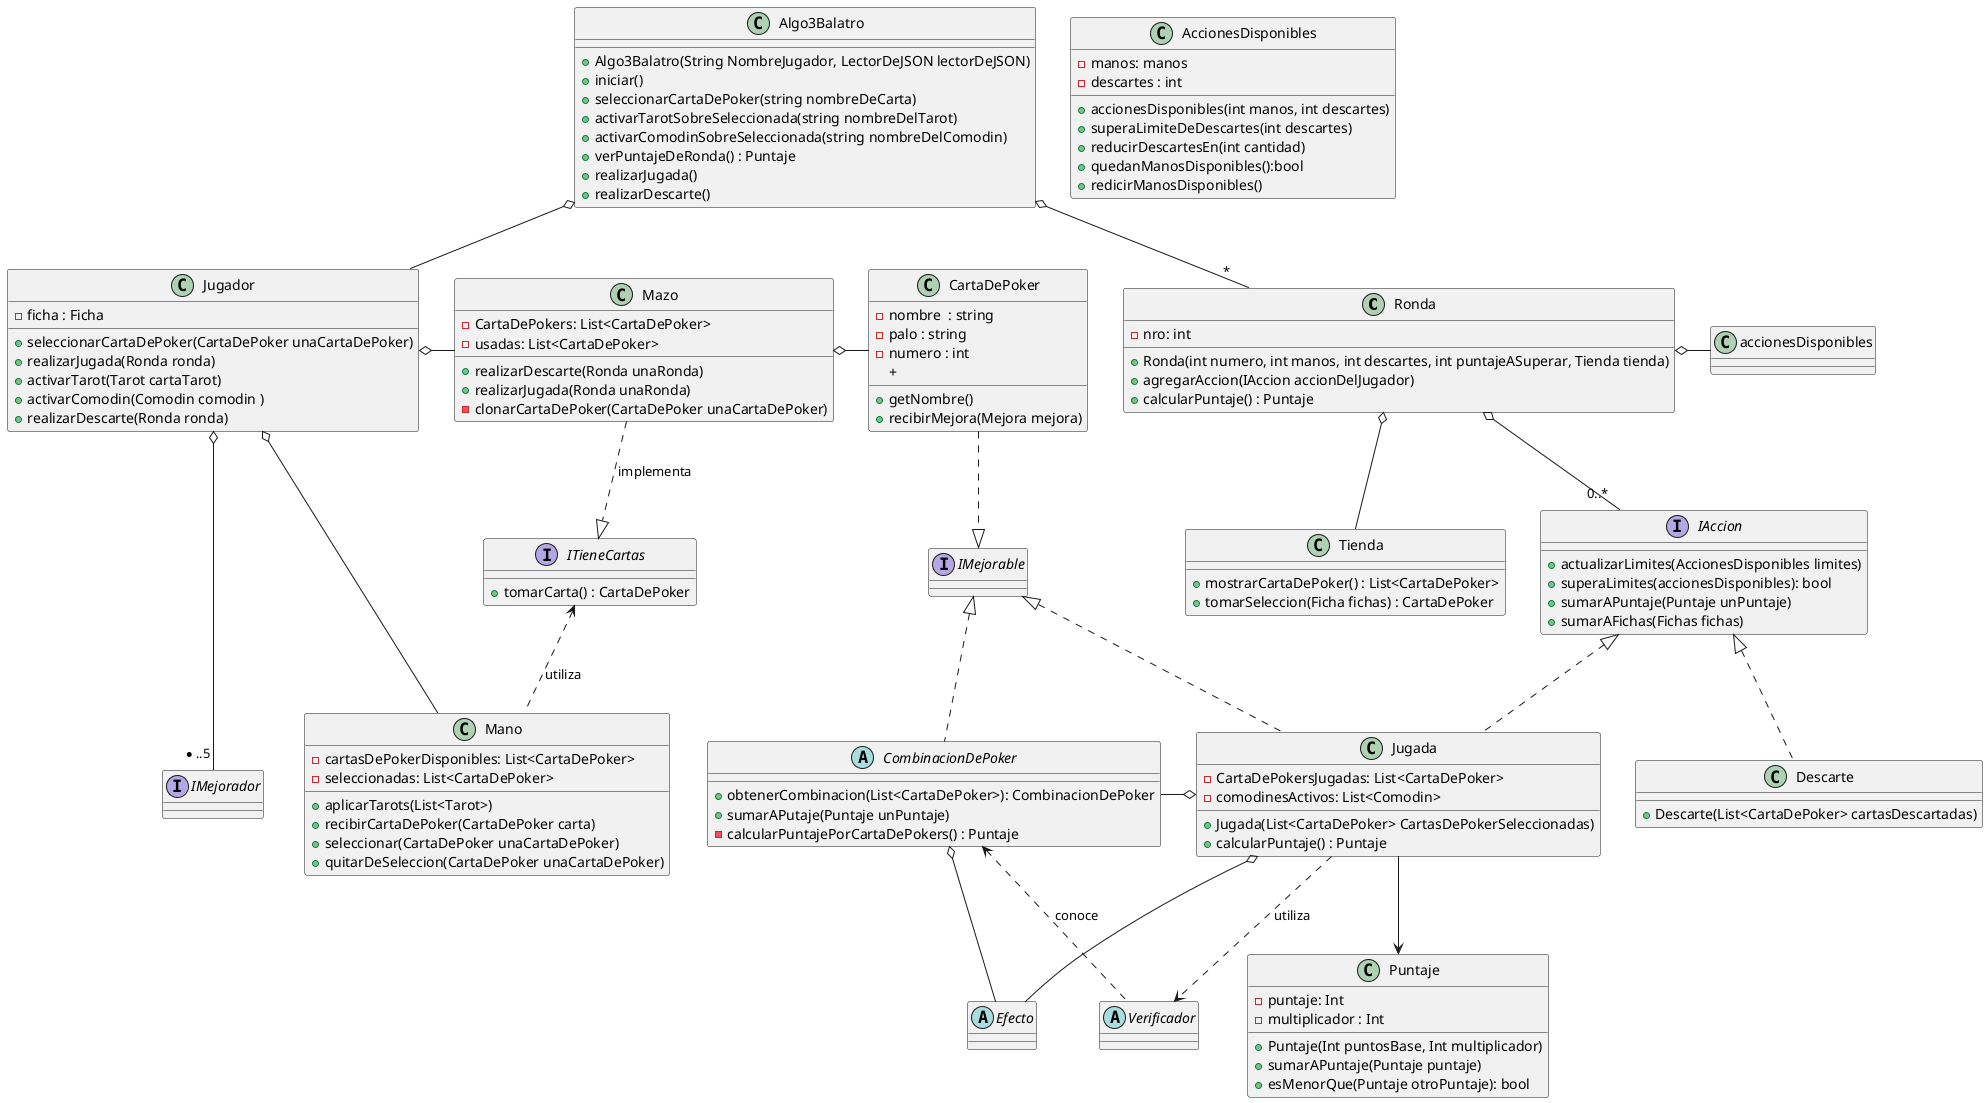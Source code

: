 
@startuml

class Ronda{
    + Ronda(int numero, int manos, int descartes, int puntajeASuperar, Tienda tienda)
}
Class Tienda{
    + mostrarCartaDePoker() : List<CartaDePoker>
    + tomarSeleccion(Ficha fichas) : CartaDePoker
}
Class Algo3Balatro {
  + Algo3Balatro(String NombreJugador, LectorDeJSON lectorDeJSON)
  + iniciar()
  + seleccionarCartaDePoker(string nombreDeCarta)
  + activarTarotSobreSeleccionada(string nombreDelTarot)
  + activarComodinSobreSeleccionada(string nombreDelComodin)
  + verPuntajeDeRonda() : Puntaje
  + realizarJugada()
  + realizarDescarte()
}
class Mazo{
  - CartaDePokers: List<CartaDePoker>
  - usadas: List<CartaDePoker>
  + realizarDescarte(Ronda unaRonda)
  + realizarJugada(Ronda unaRonda)
  - clonarCartaDePoker(CartaDePoker unaCartaDePoker)  
}

Class Jugador{
  - ficha : Ficha
  + seleccionarCartaDePoker(CartaDePoker unaCartaDePoker)
  + realizarJugada(Ronda ronda)
  + activarTarot(Tarot cartaTarot)
  + activarComodin(Comodin comodin )
  + realizarDescarte(Ronda ronda)
}
class Mano{
  - cartasDePokerDisponibles: List<CartaDePoker>
  - seleccionadas: List<CartaDePoker>
  + aplicarTarots(List<Tarot>)
  + recibirCartaDePoker(CartaDePoker carta)
  + seleccionar(CartaDePoker unaCartaDePoker)
  + quitarDeSeleccion(CartaDePoker unaCartaDePoker)
}

class CartaDePoker{
    - nombre  : string 
    - palo : string
    - numero : int 
    + getNombre()
    +
    + recibirMejora(Mejora mejora)
    
}
Class Ronda{
  -nro: int 
  + agregarAccion(IAccion accionDelJugador)
  + calcularPuntaje() : Puntaje
}
class AccionesDisponibles{
  -manos: manos 
  -descartes : int 
  + accionesDisponibles(int manos, int descartes)
  + superaLimiteDeDescartes(int descartes)
  + reducirDescartesEn(int cantidad)
  + quedanManosDisponibles():bool
  + redicirManosDisponibles()
}



interface IAccion {
  + actualizarLimites(AccionesDisponibles limites)  
  + superaLimites(accionesDisponibles): bool
    + sumarAPuntaje(Puntaje unPuntaje)
    + sumarAFichas(Fichas fichas)
}
class Descarte{
    + Descarte(List<CartaDePoker> cartasDescartadas)
}
class Jugada {
    + Jugada(List<CartaDePoker> CartasDePokerSeleccionadas)
    + calcularPuntaje() : Puntaje
    
}
class Puntaje{
  - puntaje: Int 
  - multiplicador : Int 
  + Puntaje(Int puntosBase, Int multiplicador)
  + sumarAPuntaje(Puntaje puntaje)
  + esMenorQue(Puntaje otroPuntaje): bool
}
abstract Efecto {
}
abstract CombinacionDePoker implements IMejorable{
  + obtenerCombinacion(List<CartaDePoker>): CombinacionDePoker
  + sumarAPutaje(Puntaje unPuntaje)
  - calcularPuntajePorCartaDePokers() : Puntaje 
}
abstract Verificador{
}
Class Jugada{
    - CartaDePokersJugadas: List<CartaDePoker>
    - comodinesActivos: List<Comodin>
}
interface ITieneCartas{
  + tomarCarta() : CartaDePoker
}


Jugador o---"*..5" IMejorador

Ronda o-- Tienda
Jugador o- Mazo 
Mazo o- CartaDePoker
Mazo ..|> ITieneCartas : implementa
CartaDePoker ..|> IMejorable
IMejorable <|.. Jugada

IAccion <|.. Jugada 
IAccion <|.. Descarte

Jugada o-- Efecto
CombinacionDePoker o-- Efecto 

Jugada ..>  Verificador: utiliza
CombinacionDePoker <.. Verificador : conoce
CombinacionDePoker -o Jugada

Ronda o-- "0..*" IAccion

Algo3Balatro o-- "*" Ronda
Algo3Balatro o-- Jugador
Jugada --> Puntaje 
Jugador o-- Mano 
ITieneCartas <.. Mano : utiliza
Ronda o- accionesDisponibles

interface IMejorable
interface IMejorador

@enduml